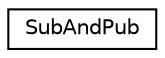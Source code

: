 digraph "Graphical Class Hierarchy"
{
 // LATEX_PDF_SIZE
  edge [fontname="Helvetica",fontsize="10",labelfontname="Helvetica",labelfontsize="10"];
  node [fontname="Helvetica",fontsize="10",shape=record];
  rankdir="LR";
  Node0 [label="SubAndPub",height=0.2,width=0.4,color="black", fillcolor="white", style="filled",URL="$classSubAndPub.html",tooltip=" "];
}
